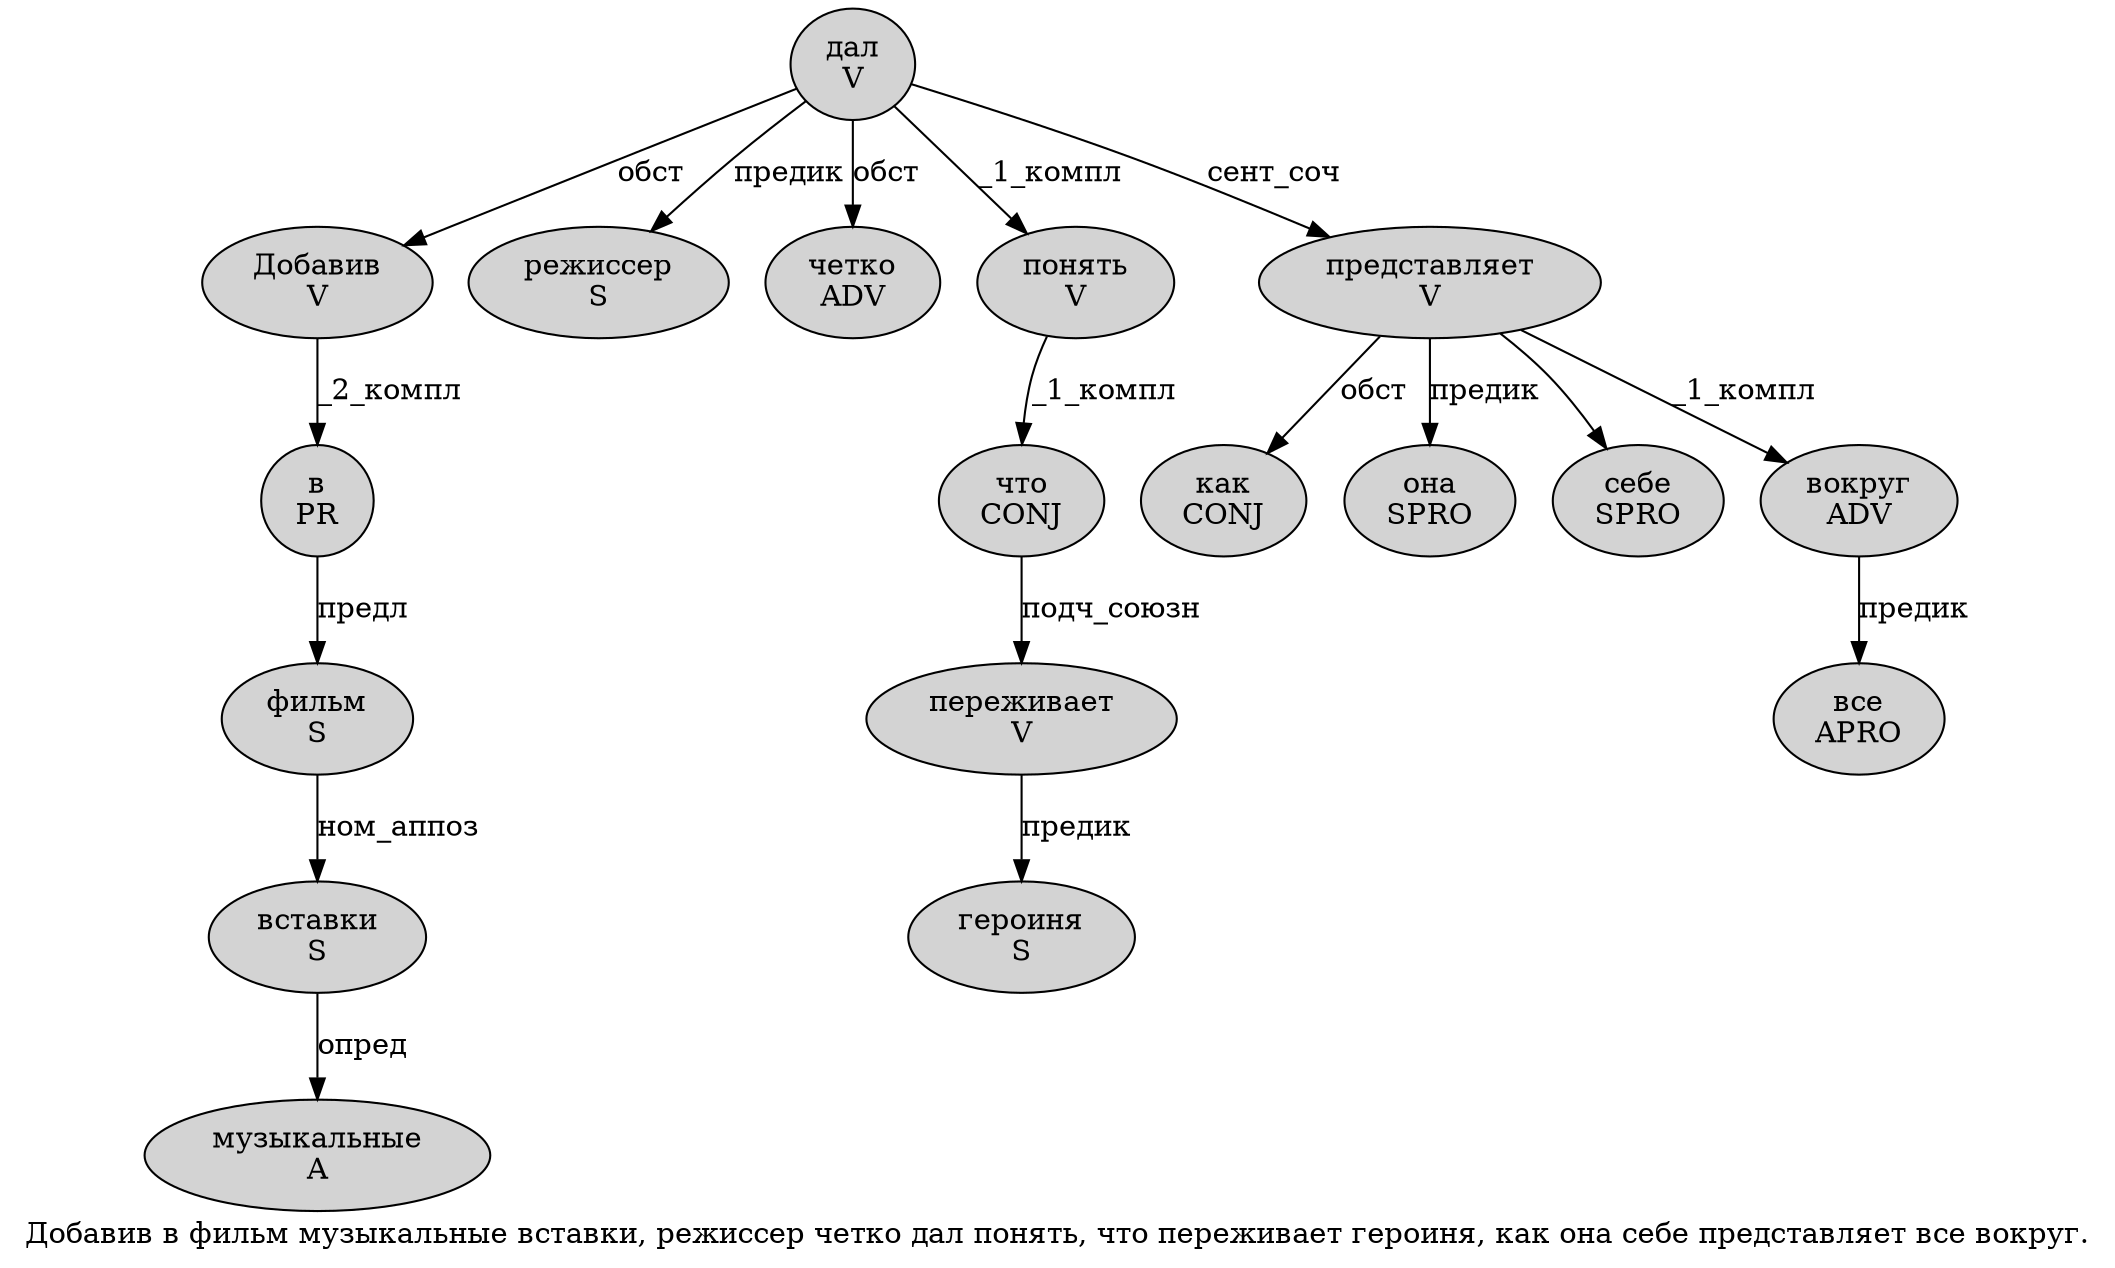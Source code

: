 digraph SENTENCE_1888 {
	graph [label="Добавив в фильм музыкальные вставки, режиссер четко дал понять, что переживает героиня, как она себе представляет все вокруг."]
	node [style=filled]
		0 [label="Добавив
V" color="" fillcolor=lightgray penwidth=1 shape=ellipse]
		1 [label="в
PR" color="" fillcolor=lightgray penwidth=1 shape=ellipse]
		2 [label="фильм
S" color="" fillcolor=lightgray penwidth=1 shape=ellipse]
		3 [label="музыкальные
A" color="" fillcolor=lightgray penwidth=1 shape=ellipse]
		4 [label="вставки
S" color="" fillcolor=lightgray penwidth=1 shape=ellipse]
		6 [label="режиссер
S" color="" fillcolor=lightgray penwidth=1 shape=ellipse]
		7 [label="четко
ADV" color="" fillcolor=lightgray penwidth=1 shape=ellipse]
		8 [label="дал
V" color="" fillcolor=lightgray penwidth=1 shape=ellipse]
		9 [label="понять
V" color="" fillcolor=lightgray penwidth=1 shape=ellipse]
		11 [label="что
CONJ" color="" fillcolor=lightgray penwidth=1 shape=ellipse]
		12 [label="переживает
V" color="" fillcolor=lightgray penwidth=1 shape=ellipse]
		13 [label="героиня
S" color="" fillcolor=lightgray penwidth=1 shape=ellipse]
		15 [label="как
CONJ" color="" fillcolor=lightgray penwidth=1 shape=ellipse]
		16 [label="она
SPRO" color="" fillcolor=lightgray penwidth=1 shape=ellipse]
		17 [label="себе
SPRO" color="" fillcolor=lightgray penwidth=1 shape=ellipse]
		18 [label="представляет
V" color="" fillcolor=lightgray penwidth=1 shape=ellipse]
		19 [label="все
APRO" color="" fillcolor=lightgray penwidth=1 shape=ellipse]
		20 [label="вокруг
ADV" color="" fillcolor=lightgray penwidth=1 shape=ellipse]
			4 -> 3 [label="опред"]
			12 -> 13 [label="предик"]
			8 -> 0 [label="обст"]
			8 -> 6 [label="предик"]
			8 -> 7 [label="обст"]
			8 -> 9 [label="_1_компл"]
			8 -> 18 [label="сент_соч"]
			9 -> 11 [label="_1_компл"]
			20 -> 19 [label="предик"]
			18 -> 15 [label="обст"]
			18 -> 16 [label="предик"]
			18 -> 17
			18 -> 20 [label="_1_компл"]
			2 -> 4 [label="ном_аппоз"]
			1 -> 2 [label="предл"]
			0 -> 1 [label="_2_компл"]
			11 -> 12 [label="подч_союзн"]
}